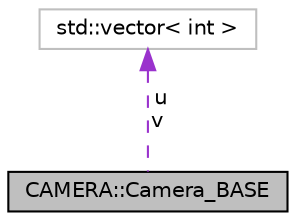 digraph "CAMERA::Camera_BASE"
{
 // LATEX_PDF_SIZE
  edge [fontname="Helvetica",fontsize="10",labelfontname="Helvetica",labelfontsize="10"];
  node [fontname="Helvetica",fontsize="10",shape=record];
  Node1 [label="CAMERA::Camera_BASE",height=0.2,width=0.4,color="black", fillcolor="grey75", style="filled", fontcolor="black",tooltip=" "];
  Node2 -> Node1 [dir="back",color="darkorchid3",fontsize="10",style="dashed",label=" u\nv" ,fontname="Helvetica"];
  Node2 [label="std::vector\< int \>",height=0.2,width=0.4,color="grey75", fillcolor="white", style="filled",tooltip=" "];
}
